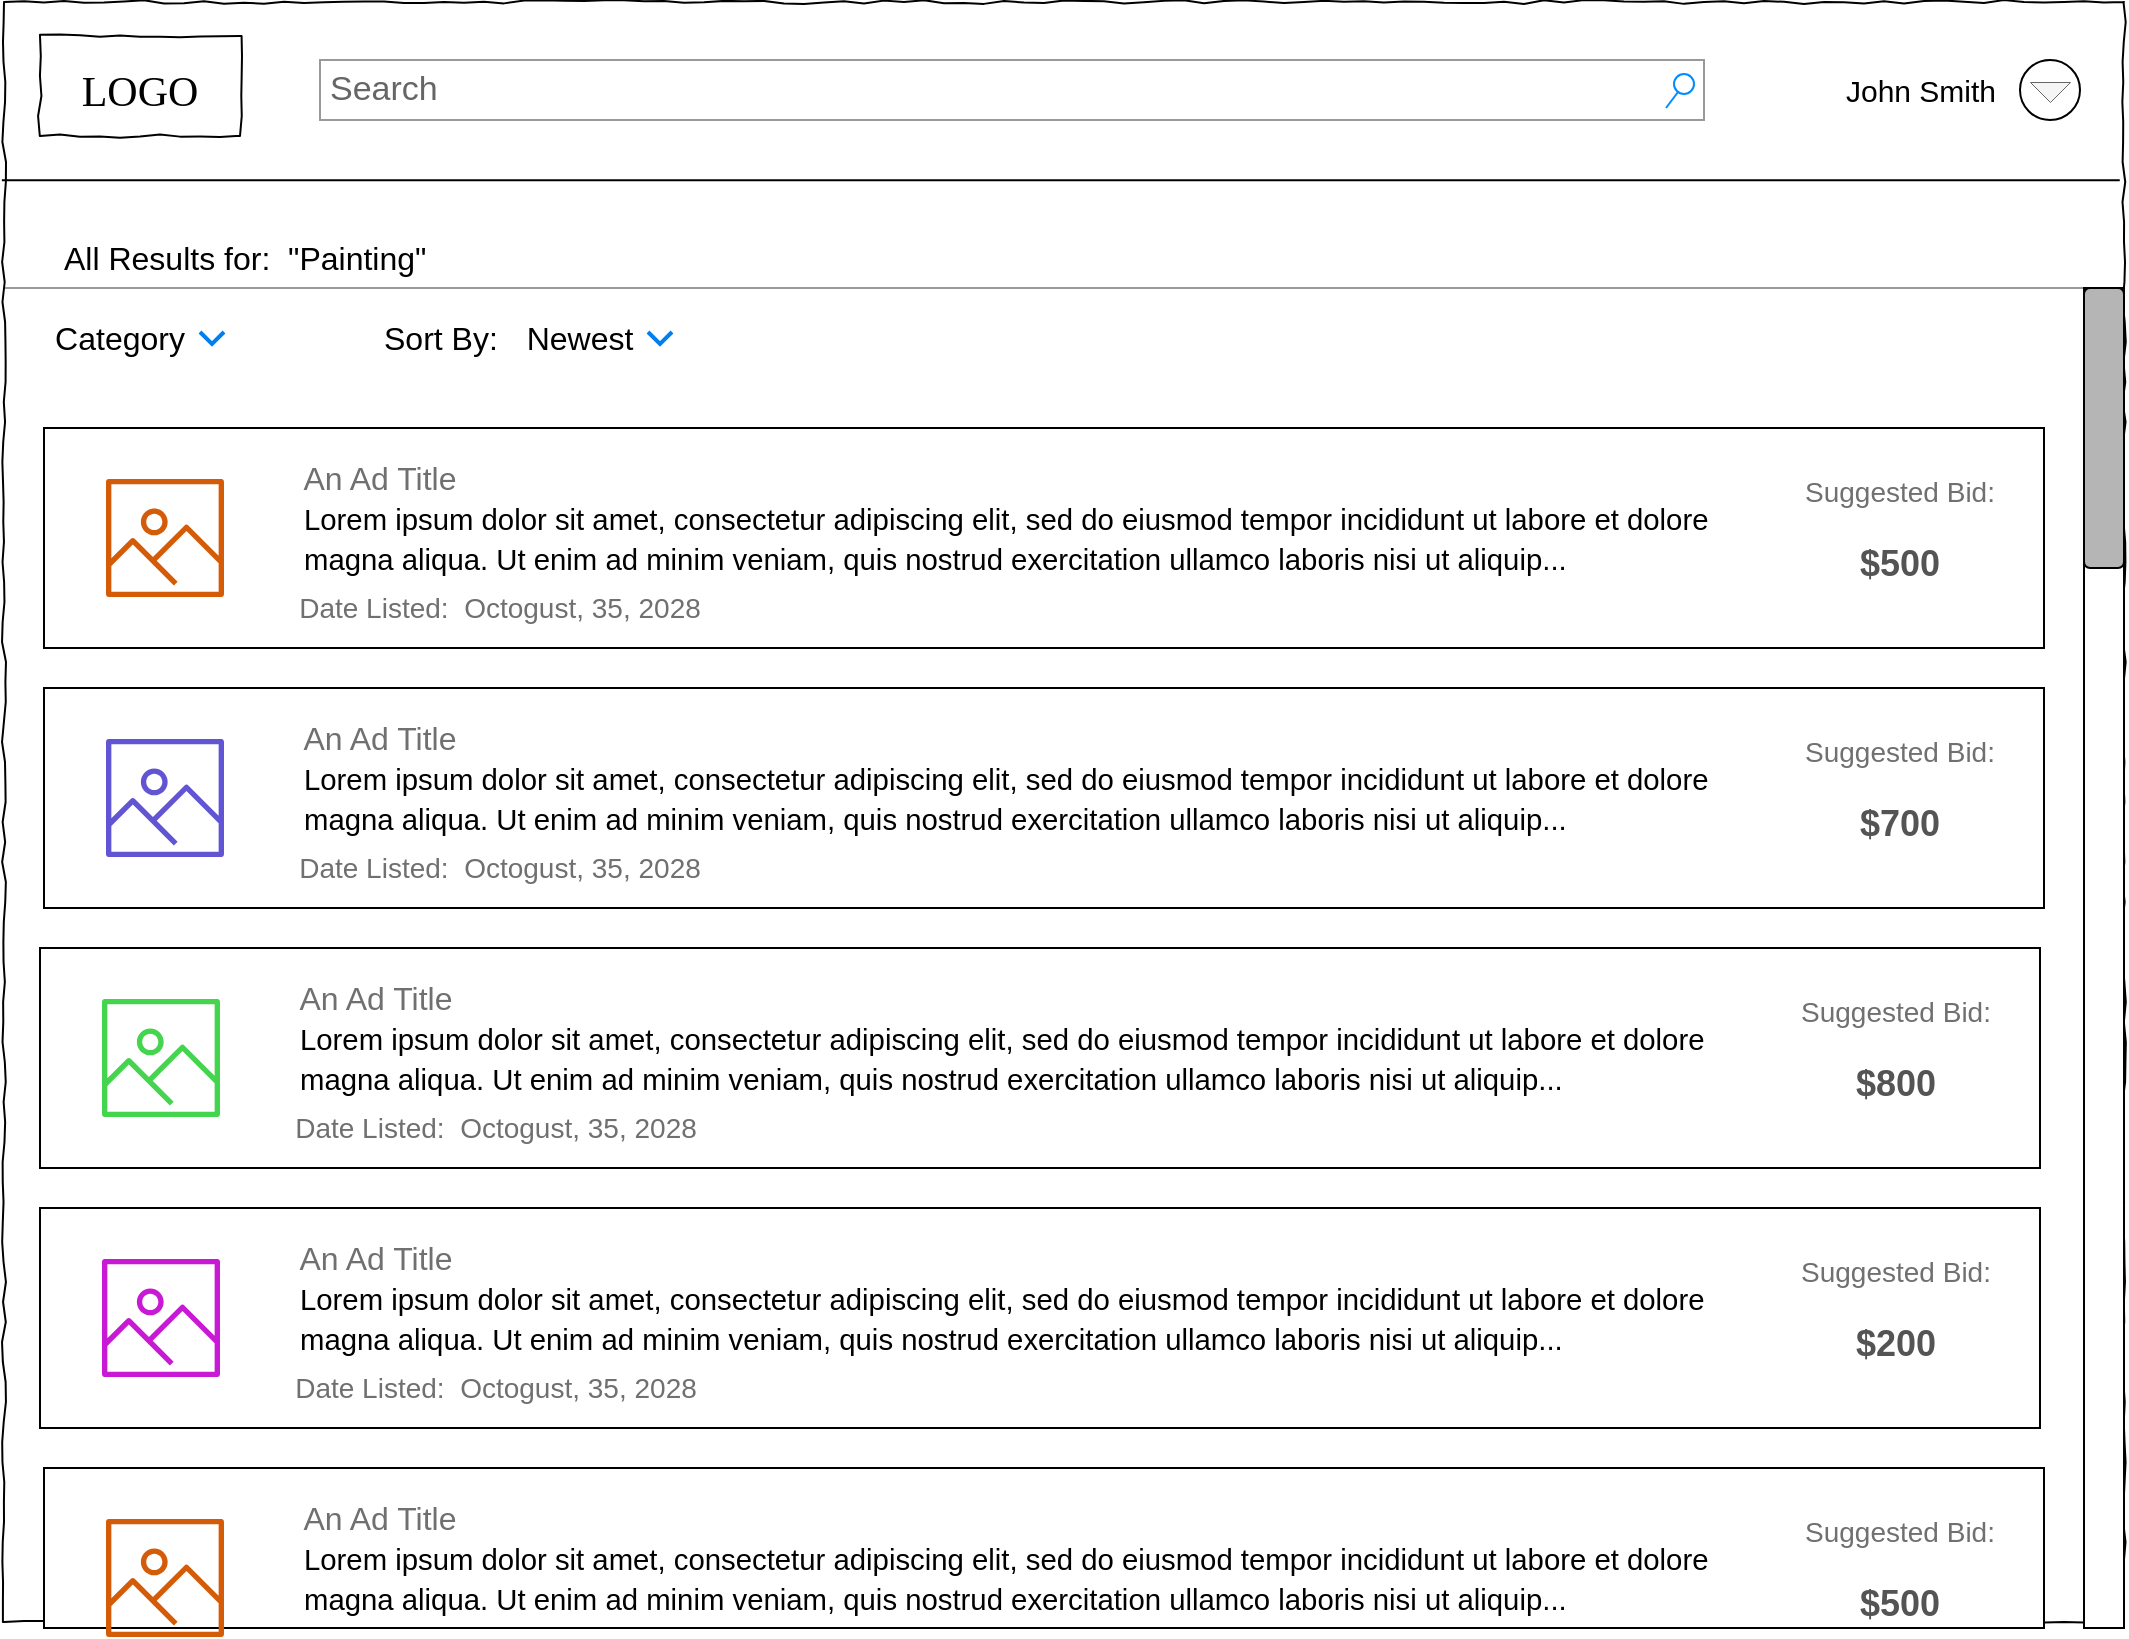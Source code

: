 <mxfile version="16.4.7" type="google"><diagram name="Page-1" id="03018318-947c-dd8e-b7a3-06fadd420f32"><mxGraphModel dx="1186" dy="764" grid="1" gridSize="10" guides="1" tooltips="1" connect="1" arrows="1" fold="1" page="1" pageScale="1" pageWidth="1100" pageHeight="850" background="none" math="0" shadow="0"><root><mxCell id="0"/><mxCell id="1" parent="0"/><mxCell id="6yxzjtZSRhUoYnEGuESw-33" value="" style="whiteSpace=wrap;html=1;rounded=0;shadow=0;labelBackgroundColor=none;strokeColor=#000000;strokeWidth=1;fillColor=none;fontFamily=Verdana;fontSize=12;fontColor=#000000;align=center;comic=1;" parent="1" vertex="1"><mxGeometry x="22" y="17" width="1060" height="810" as="geometry"/></mxCell><mxCell id="677b7b8949515195-2" value="&lt;font style=&quot;font-size: 21px&quot;&gt;LOGO&lt;/font&gt;" style="whiteSpace=wrap;html=1;rounded=0;shadow=0;labelBackgroundColor=none;strokeWidth=1;fontFamily=Verdana;fontSize=28;align=center;comic=1;" parent="1" vertex="1"><mxGeometry x="40" y="34" width="100" height="50" as="geometry"/></mxCell><mxCell id="sVCiPUNQB4Ot60Vt3cN0-1" value="&lt;span style=&quot;font-weight: normal ; font-size: 15px&quot;&gt;&lt;font style=&quot;font-size: 15px&quot;&gt;John Smith&lt;/font&gt;&lt;/span&gt;" style="text;strokeColor=none;fillColor=none;html=1;fontSize=15;fontStyle=1;verticalAlign=middle;align=center;" parent="1" vertex="1"><mxGeometry x="930" y="41" width="100" height="40" as="geometry"/></mxCell><mxCell id="FtXnI2baIUiHF3GOPH4V-1" value="" style="ellipse;whiteSpace=wrap;html=1;aspect=fixed;" parent="1" vertex="1"><mxGeometry x="1030" y="46" width="30" height="30" as="geometry"/></mxCell><mxCell id="FtXnI2baIUiHF3GOPH4V-6" value="" style="triangle;whiteSpace=wrap;html=1;rotation=90;strokeWidth=0.5;fillColor=#f5f5f5;strokeColor=#666666;fontColor=#333333;" parent="1" vertex="1"><mxGeometry x="1040" y="52" width="10" height="20" as="geometry"/></mxCell><mxCell id="XHk404ou09UELbXKtLma-7" value="Search" style="strokeWidth=1;shadow=0;dashed=0;align=center;html=1;shape=mxgraph.mockup.forms.searchBox;strokeColor=#999999;mainText=;strokeColor2=#008cff;fontColor=#666666;fontSize=17;align=left;spacingLeft=3;" vertex="1" parent="1"><mxGeometry x="180" y="46" width="692" height="30" as="geometry"/></mxCell><mxCell id="XHk404ou09UELbXKtLma-11" value="" style="endArrow=none;html=1;rounded=0;fontSize=16;exitX=-0.001;exitY=0.11;exitDx=0;exitDy=0;exitPerimeter=0;entryX=0.998;entryY=0.11;entryDx=0;entryDy=0;entryPerimeter=0;" edge="1" parent="1" source="6yxzjtZSRhUoYnEGuESw-33" target="6yxzjtZSRhUoYnEGuESw-33"><mxGeometry width="50" height="50" relative="1" as="geometry"><mxPoint x="550" y="310" as="sourcePoint"/><mxPoint x="600" y="260" as="targetPoint"/></mxGeometry></mxCell><mxCell id="XHk404ou09UELbXKtLma-12" value="" style="endArrow=none;html=1;rounded=0;fontSize=16;exitX=-0.001;exitY=0.11;exitDx=0;exitDy=0;exitPerimeter=0;entryX=0.998;entryY=0.11;entryDx=0;entryDy=0;entryPerimeter=0;fontColor=#A1A1A1;labelBorderColor=default;textOpacity=40;opacity=40;" edge="1" parent="1"><mxGeometry width="50" height="50" relative="1" as="geometry"><mxPoint x="22.53" y="160.0" as="sourcePoint"/><mxPoint x="1081.47" y="160.0" as="targetPoint"/></mxGeometry></mxCell><mxCell id="XHk404ou09UELbXKtLma-14" value="All Results for: &amp;nbsp;&quot;Painting&quot;" style="text;html=1;strokeColor=none;fillColor=none;align=left;verticalAlign=middle;whiteSpace=wrap;rounded=0;fontSize=16;" vertex="1" parent="1"><mxGeometry x="50" y="130" width="220" height="30" as="geometry"/></mxCell><mxCell id="XHk404ou09UELbXKtLma-16" value="Category" style="text;html=1;strokeColor=none;fillColor=none;align=center;verticalAlign=middle;whiteSpace=wrap;rounded=0;fontSize=16;" vertex="1" parent="1"><mxGeometry x="50" y="170" width="60" height="30" as="geometry"/></mxCell><mxCell id="XHk404ou09UELbXKtLma-17" value="Sort By:" style="text;html=1;strokeColor=none;fillColor=none;align=left;verticalAlign=middle;whiteSpace=wrap;rounded=0;fontSize=16;" vertex="1" parent="1"><mxGeometry x="210" y="170" width="60" height="30" as="geometry"/></mxCell><mxCell id="XHk404ou09UELbXKtLma-19" value="" style="html=1;verticalLabelPosition=bottom;labelBackgroundColor=#ffffff;verticalAlign=top;shadow=0;dashed=0;strokeWidth=2;shape=mxgraph.ios7.misc.down;strokeColor=#0080f0;fontSize=16;" vertex="1" parent="1"><mxGeometry x="120" y="182" width="12" height="6" as="geometry"/></mxCell><mxCell id="XHk404ou09UELbXKtLma-20" value="Newest" style="text;html=1;strokeColor=none;fillColor=none;align=center;verticalAlign=middle;whiteSpace=wrap;rounded=0;fontSize=16;" vertex="1" parent="1"><mxGeometry x="280" y="170" width="60" height="30" as="geometry"/></mxCell><mxCell id="XHk404ou09UELbXKtLma-21" value="" style="html=1;verticalLabelPosition=bottom;labelBackgroundColor=#ffffff;verticalAlign=top;shadow=0;dashed=0;strokeWidth=2;shape=mxgraph.ios7.misc.down;strokeColor=#0080f0;fontSize=16;" vertex="1" parent="1"><mxGeometry x="344" y="182" width="12" height="6" as="geometry"/></mxCell><mxCell id="XHk404ou09UELbXKtLma-24" value="" style="rounded=0;whiteSpace=wrap;html=1;fontSize=16;fontColor=#A1A1A1;" vertex="1" parent="1"><mxGeometry x="42" y="230" width="1000" height="110" as="geometry"/></mxCell><mxCell id="XHk404ou09UELbXKtLma-25" value="" style="sketch=0;outlineConnect=0;fontColor=#232F3E;gradientColor=none;fillColor=#D45B07;strokeColor=none;dashed=0;verticalLabelPosition=bottom;verticalAlign=top;align=center;html=1;fontSize=12;fontStyle=0;aspect=fixed;pointerEvents=1;shape=mxgraph.aws4.container_registry_image;" vertex="1" parent="1"><mxGeometry x="73" y="255.5" width="59" height="59" as="geometry"/></mxCell><mxCell id="XHk404ou09UELbXKtLma-26" value="An Ad Title" style="text;html=1;strokeColor=none;fillColor=none;align=center;verticalAlign=middle;whiteSpace=wrap;rounded=0;fontSize=16;fontColor=#707070;" vertex="1" parent="1"><mxGeometry x="140" y="240" width="140" height="30" as="geometry"/></mxCell><mxCell id="XHk404ou09UELbXKtLma-27" value="&lt;span id=&quot;docs-internal-guid-913aef50-7fff-f9ce-1a9f-2264dd4bd216&quot; style=&quot;color: rgb(0 , 0 , 0)&quot;&gt;&lt;span style=&quot;font-size: 11pt ; font-family: &amp;#34;arial&amp;#34; ; vertical-align: baseline&quot;&gt;Lorem ipsum dolor sit amet, consectetur adipiscing elit, sed do eiusmod tempor incididunt ut labore et dolore magna aliqua. Ut enim ad minim veniam, quis nostrud exercitation ullamco laboris nisi ut aliquip...&lt;/span&gt;&lt;/span&gt;" style="text;html=1;strokeColor=none;fillColor=none;align=left;verticalAlign=middle;whiteSpace=wrap;rounded=0;fontSize=16;fontColor=#707070;" vertex="1" parent="1"><mxGeometry x="170" y="270" width="720" height="30" as="geometry"/></mxCell><mxCell id="XHk404ou09UELbXKtLma-28" value="Date Listed: &amp;nbsp;Octogust, 35, 2028" style="text;html=1;strokeColor=none;fillColor=none;align=center;verticalAlign=middle;whiteSpace=wrap;rounded=0;fontFamily=Helvetica;fontSize=14;fontColor=#707070;" vertex="1" parent="1"><mxGeometry x="120" y="305" width="300" height="30" as="geometry"/></mxCell><mxCell id="XHk404ou09UELbXKtLma-29" value="Suggested Bid: &lt;br&gt;&lt;b&gt;&lt;font color=&quot;#545454&quot;&gt;&lt;br&gt;&lt;font style=&quot;font-size: 18px&quot;&gt;$500&lt;/font&gt;&lt;/font&gt;&lt;/b&gt;" style="text;html=1;strokeColor=none;fillColor=none;align=center;verticalAlign=middle;whiteSpace=wrap;rounded=0;fontFamily=Helvetica;fontSize=14;fontColor=#707070;" vertex="1" parent="1"><mxGeometry x="920" y="261" width="100" height="39" as="geometry"/></mxCell><mxCell id="XHk404ou09UELbXKtLma-33" value="" style="rounded=0;whiteSpace=wrap;html=1;fontFamily=Helvetica;fontSize=18;fontColor=#545454;" vertex="1" parent="1"><mxGeometry x="1062" y="160" width="20" height="670" as="geometry"/></mxCell><mxCell id="XHk404ou09UELbXKtLma-35" value="" style="rounded=1;whiteSpace=wrap;html=1;fontFamily=Helvetica;fontSize=18;fontColor=#545454;fillColor=#B5B5B5;" vertex="1" parent="1"><mxGeometry x="1062" y="160" width="20" height="140" as="geometry"/></mxCell><mxCell id="XHk404ou09UELbXKtLma-36" value="" style="rounded=0;whiteSpace=wrap;html=1;fontSize=16;fontColor=#A1A1A1;" vertex="1" parent="1"><mxGeometry x="42" y="360" width="1000" height="110" as="geometry"/></mxCell><mxCell id="XHk404ou09UELbXKtLma-37" value="" style="sketch=0;outlineConnect=0;fontColor=#232F3E;gradientColor=none;fillColor=#6255D4;strokeColor=none;dashed=0;verticalLabelPosition=bottom;verticalAlign=top;align=center;html=1;fontSize=12;fontStyle=0;aspect=fixed;pointerEvents=1;shape=mxgraph.aws4.container_registry_image;" vertex="1" parent="1"><mxGeometry x="73" y="385.5" width="59" height="59" as="geometry"/></mxCell><mxCell id="XHk404ou09UELbXKtLma-38" value="An Ad Title" style="text;html=1;strokeColor=none;fillColor=none;align=center;verticalAlign=middle;whiteSpace=wrap;rounded=0;fontSize=16;fontColor=#707070;" vertex="1" parent="1"><mxGeometry x="140" y="370" width="140" height="30" as="geometry"/></mxCell><mxCell id="XHk404ou09UELbXKtLma-39" value="&lt;span id=&quot;docs-internal-guid-913aef50-7fff-f9ce-1a9f-2264dd4bd216&quot; style=&quot;color: rgb(0 , 0 , 0)&quot;&gt;&lt;span style=&quot;font-size: 11pt ; font-family: &amp;#34;arial&amp;#34; ; vertical-align: baseline&quot;&gt;Lorem ipsum dolor sit amet, consectetur adipiscing elit, sed do eiusmod tempor incididunt ut labore et dolore magna aliqua. Ut enim ad minim veniam, quis nostrud exercitation ullamco laboris nisi ut aliquip...&lt;/span&gt;&lt;/span&gt;" style="text;html=1;strokeColor=none;fillColor=none;align=left;verticalAlign=middle;whiteSpace=wrap;rounded=0;fontSize=16;fontColor=#707070;" vertex="1" parent="1"><mxGeometry x="170" y="400" width="720" height="30" as="geometry"/></mxCell><mxCell id="XHk404ou09UELbXKtLma-40" value="Date Listed: &amp;nbsp;Octogust, 35, 2028" style="text;html=1;strokeColor=none;fillColor=none;align=center;verticalAlign=middle;whiteSpace=wrap;rounded=0;fontFamily=Helvetica;fontSize=14;fontColor=#707070;" vertex="1" parent="1"><mxGeometry x="120" y="435" width="300" height="30" as="geometry"/></mxCell><mxCell id="XHk404ou09UELbXKtLma-41" value="Suggested Bid: &lt;br&gt;&lt;b&gt;&lt;font color=&quot;#545454&quot;&gt;&lt;br&gt;&lt;font style=&quot;font-size: 18px&quot;&gt;$700&lt;/font&gt;&lt;/font&gt;&lt;/b&gt;" style="text;html=1;strokeColor=none;fillColor=none;align=center;verticalAlign=middle;whiteSpace=wrap;rounded=0;fontFamily=Helvetica;fontSize=14;fontColor=#707070;" vertex="1" parent="1"><mxGeometry x="920" y="391" width="100" height="39" as="geometry"/></mxCell><mxCell id="XHk404ou09UELbXKtLma-42" value="" style="rounded=0;whiteSpace=wrap;html=1;fontSize=16;fontColor=#A1A1A1;" vertex="1" parent="1"><mxGeometry x="40" y="490" width="1000" height="110" as="geometry"/></mxCell><mxCell id="XHk404ou09UELbXKtLma-43" value="" style="sketch=0;outlineConnect=0;fontColor=#232F3E;gradientColor=none;fillColor=#44D44D;strokeColor=none;dashed=0;verticalLabelPosition=bottom;verticalAlign=top;align=center;html=1;fontSize=12;fontStyle=0;aspect=fixed;pointerEvents=1;shape=mxgraph.aws4.container_registry_image;" vertex="1" parent="1"><mxGeometry x="71" y="515.5" width="59" height="59" as="geometry"/></mxCell><mxCell id="XHk404ou09UELbXKtLma-44" value="An Ad Title" style="text;html=1;strokeColor=none;fillColor=none;align=center;verticalAlign=middle;whiteSpace=wrap;rounded=0;fontSize=16;fontColor=#707070;" vertex="1" parent="1"><mxGeometry x="138" y="500" width="140" height="30" as="geometry"/></mxCell><mxCell id="XHk404ou09UELbXKtLma-45" value="&lt;span id=&quot;docs-internal-guid-913aef50-7fff-f9ce-1a9f-2264dd4bd216&quot; style=&quot;color: rgb(0 , 0 , 0)&quot;&gt;&lt;span style=&quot;font-size: 11pt ; font-family: &amp;#34;arial&amp;#34; ; vertical-align: baseline&quot;&gt;Lorem ipsum dolor sit amet, consectetur adipiscing elit, sed do eiusmod tempor incididunt ut labore et dolore magna aliqua. Ut enim ad minim veniam, quis nostrud exercitation ullamco laboris nisi ut aliquip...&lt;/span&gt;&lt;/span&gt;" style="text;html=1;strokeColor=none;fillColor=none;align=left;verticalAlign=middle;whiteSpace=wrap;rounded=0;fontSize=16;fontColor=#707070;" vertex="1" parent="1"><mxGeometry x="168" y="530" width="720" height="30" as="geometry"/></mxCell><mxCell id="XHk404ou09UELbXKtLma-46" value="Date Listed: &amp;nbsp;Octogust, 35, 2028" style="text;html=1;strokeColor=none;fillColor=none;align=center;verticalAlign=middle;whiteSpace=wrap;rounded=0;fontFamily=Helvetica;fontSize=14;fontColor=#707070;" vertex="1" parent="1"><mxGeometry x="118" y="565" width="300" height="30" as="geometry"/></mxCell><mxCell id="XHk404ou09UELbXKtLma-47" value="Suggested Bid: &lt;br&gt;&lt;b&gt;&lt;font color=&quot;#545454&quot;&gt;&lt;br&gt;&lt;font style=&quot;font-size: 18px&quot;&gt;$800&lt;/font&gt;&lt;/font&gt;&lt;/b&gt;" style="text;html=1;strokeColor=none;fillColor=none;align=center;verticalAlign=middle;whiteSpace=wrap;rounded=0;fontFamily=Helvetica;fontSize=14;fontColor=#707070;" vertex="1" parent="1"><mxGeometry x="918" y="521" width="100" height="39" as="geometry"/></mxCell><mxCell id="XHk404ou09UELbXKtLma-48" value="" style="rounded=0;whiteSpace=wrap;html=1;fontSize=16;fontColor=#A1A1A1;" vertex="1" parent="1"><mxGeometry x="40" y="620" width="1000" height="110" as="geometry"/></mxCell><mxCell id="XHk404ou09UELbXKtLma-49" value="" style="sketch=0;outlineConnect=0;fontColor=#232F3E;gradientColor=none;fillColor=#C819D4;strokeColor=none;dashed=0;verticalLabelPosition=bottom;verticalAlign=top;align=center;html=1;fontSize=12;fontStyle=0;aspect=fixed;pointerEvents=1;shape=mxgraph.aws4.container_registry_image;" vertex="1" parent="1"><mxGeometry x="71" y="645.5" width="59" height="59" as="geometry"/></mxCell><mxCell id="XHk404ou09UELbXKtLma-50" value="An Ad Title" style="text;html=1;strokeColor=none;fillColor=none;align=center;verticalAlign=middle;whiteSpace=wrap;rounded=0;fontSize=16;fontColor=#707070;" vertex="1" parent="1"><mxGeometry x="138" y="630" width="140" height="30" as="geometry"/></mxCell><mxCell id="XHk404ou09UELbXKtLma-51" value="&lt;span id=&quot;docs-internal-guid-913aef50-7fff-f9ce-1a9f-2264dd4bd216&quot; style=&quot;color: rgb(0 , 0 , 0)&quot;&gt;&lt;span style=&quot;font-size: 11pt ; font-family: &amp;#34;arial&amp;#34; ; vertical-align: baseline&quot;&gt;Lorem ipsum dolor sit amet, consectetur adipiscing elit, sed do eiusmod tempor incididunt ut labore et dolore magna aliqua. Ut enim ad minim veniam, quis nostrud exercitation ullamco laboris nisi ut aliquip...&lt;/span&gt;&lt;/span&gt;" style="text;html=1;strokeColor=none;fillColor=none;align=left;verticalAlign=middle;whiteSpace=wrap;rounded=0;fontSize=16;fontColor=#707070;" vertex="1" parent="1"><mxGeometry x="168" y="660" width="720" height="30" as="geometry"/></mxCell><mxCell id="XHk404ou09UELbXKtLma-52" value="Date Listed: &amp;nbsp;Octogust, 35, 2028" style="text;html=1;strokeColor=none;fillColor=none;align=center;verticalAlign=middle;whiteSpace=wrap;rounded=0;fontFamily=Helvetica;fontSize=14;fontColor=#707070;" vertex="1" parent="1"><mxGeometry x="118" y="695" width="300" height="30" as="geometry"/></mxCell><mxCell id="XHk404ou09UELbXKtLma-53" value="Suggested Bid: &lt;br&gt;&lt;b&gt;&lt;font color=&quot;#545454&quot;&gt;&lt;br&gt;&lt;font style=&quot;font-size: 18px&quot;&gt;$200&lt;/font&gt;&lt;/font&gt;&lt;/b&gt;" style="text;html=1;strokeColor=none;fillColor=none;align=center;verticalAlign=middle;whiteSpace=wrap;rounded=0;fontFamily=Helvetica;fontSize=14;fontColor=#707070;" vertex="1" parent="1"><mxGeometry x="918" y="651" width="100" height="39" as="geometry"/></mxCell><mxCell id="XHk404ou09UELbXKtLma-54" value="" style="rounded=0;whiteSpace=wrap;html=1;fontSize=16;fontColor=#A1A1A1;" vertex="1" parent="1"><mxGeometry x="42" y="750" width="1000" height="80" as="geometry"/></mxCell><mxCell id="XHk404ou09UELbXKtLma-55" value="" style="sketch=0;outlineConnect=0;fontColor=#232F3E;gradientColor=none;fillColor=#D45B07;strokeColor=none;dashed=0;verticalLabelPosition=bottom;verticalAlign=top;align=center;html=1;fontSize=12;fontStyle=0;aspect=fixed;pointerEvents=1;shape=mxgraph.aws4.container_registry_image;" vertex="1" parent="1"><mxGeometry x="73" y="775.5" width="59" height="59" as="geometry"/></mxCell><mxCell id="XHk404ou09UELbXKtLma-56" value="An Ad Title" style="text;html=1;strokeColor=none;fillColor=none;align=center;verticalAlign=middle;whiteSpace=wrap;rounded=0;fontSize=16;fontColor=#707070;" vertex="1" parent="1"><mxGeometry x="140" y="760" width="140" height="30" as="geometry"/></mxCell><mxCell id="XHk404ou09UELbXKtLma-57" value="&lt;span id=&quot;docs-internal-guid-913aef50-7fff-f9ce-1a9f-2264dd4bd216&quot; style=&quot;color: rgb(0 , 0 , 0)&quot;&gt;&lt;span style=&quot;font-size: 11pt ; font-family: &amp;#34;arial&amp;#34; ; vertical-align: baseline&quot;&gt;Lorem ipsum dolor sit amet, consectetur adipiscing elit, sed do eiusmod tempor incididunt ut labore et dolore magna aliqua. Ut enim ad minim veniam, quis nostrud exercitation ullamco laboris nisi ut aliquip...&lt;/span&gt;&lt;/span&gt;" style="text;html=1;strokeColor=none;fillColor=none;align=left;verticalAlign=middle;whiteSpace=wrap;rounded=0;fontSize=16;fontColor=#707070;" vertex="1" parent="1"><mxGeometry x="170" y="790" width="720" height="30" as="geometry"/></mxCell><mxCell id="XHk404ou09UELbXKtLma-59" value="Suggested Bid: &lt;br&gt;&lt;b&gt;&lt;font color=&quot;#545454&quot;&gt;&lt;br&gt;&lt;font style=&quot;font-size: 18px&quot;&gt;$500&lt;/font&gt;&lt;/font&gt;&lt;/b&gt;" style="text;html=1;strokeColor=none;fillColor=none;align=center;verticalAlign=middle;whiteSpace=wrap;rounded=0;fontFamily=Helvetica;fontSize=14;fontColor=#707070;" vertex="1" parent="1"><mxGeometry x="920" y="781" width="100" height="39" as="geometry"/></mxCell></root></mxGraphModel></diagram></mxfile>